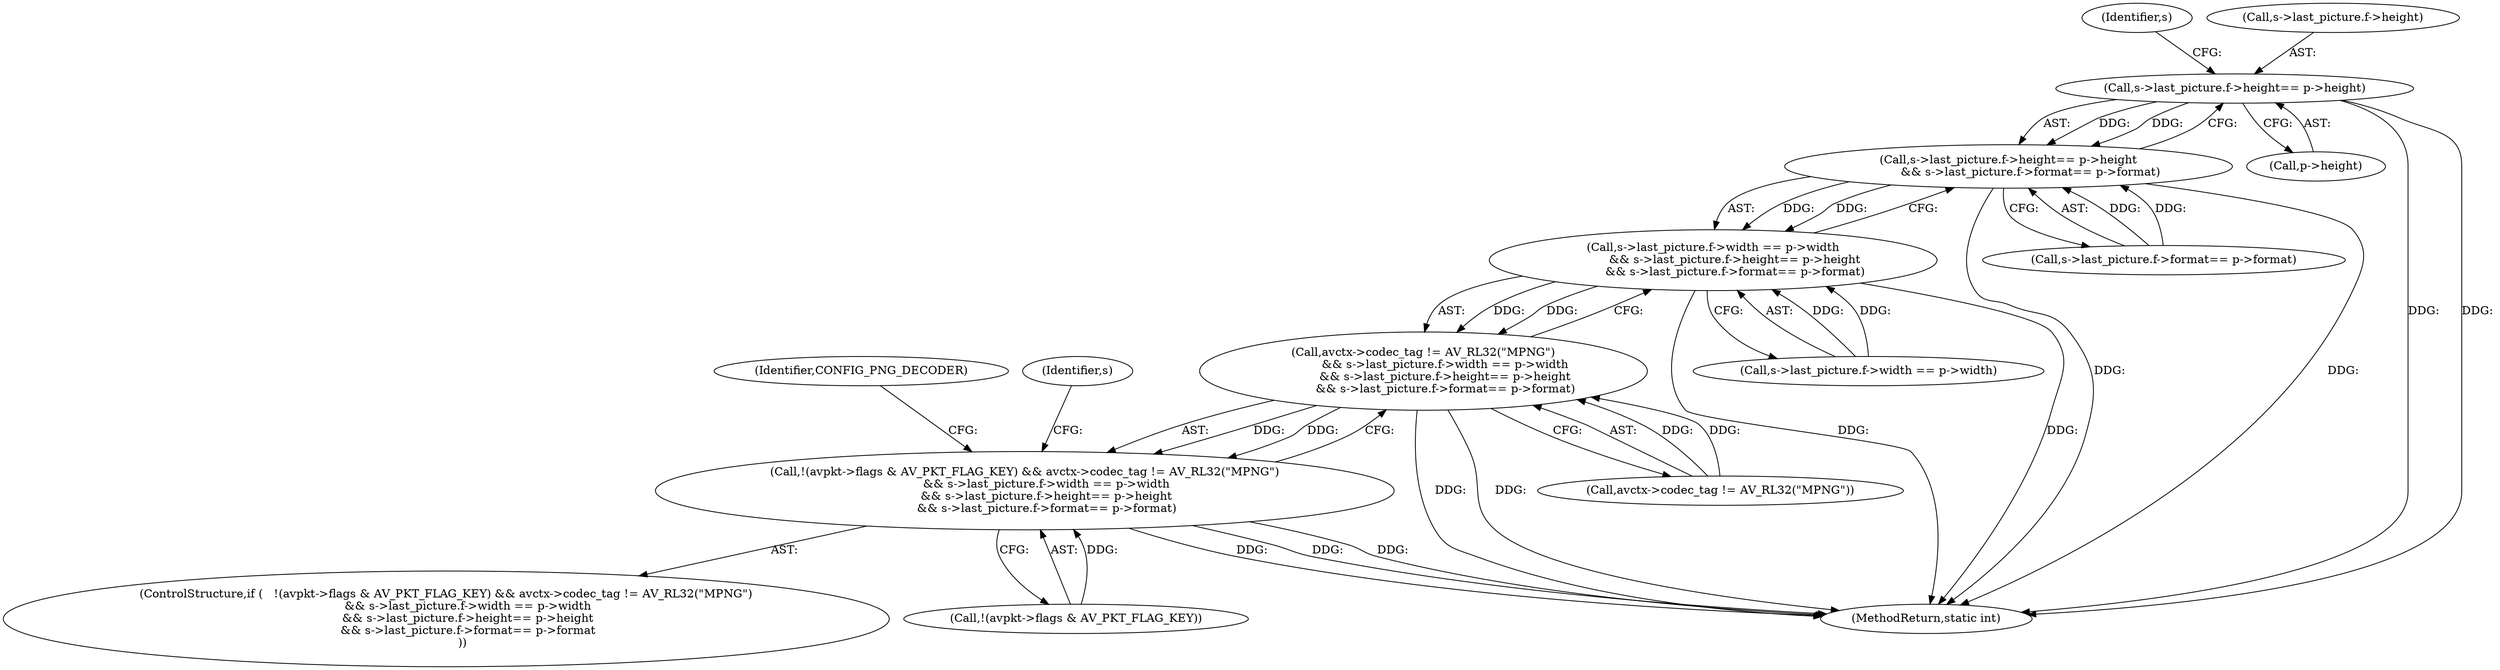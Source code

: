 digraph "0_FFmpeg_e477f09d0b3619f3d29173b2cd593e17e2d1978e@pointer" {
"1000733" [label="(Call,s->last_picture.f->height== p->height)"];
"1000732" [label="(Call,s->last_picture.f->height== p->height\n            && s->last_picture.f->format== p->format)"];
"1000720" [label="(Call,s->last_picture.f->width == p->width\n            && s->last_picture.f->height== p->height\n            && s->last_picture.f->format== p->format)"];
"1000713" [label="(Call,avctx->codec_tag != AV_RL32(\"MPNG\")\n            && s->last_picture.f->width == p->width\n            && s->last_picture.f->height== p->height\n            && s->last_picture.f->format== p->format)"];
"1000706" [label="(Call,!(avpkt->flags & AV_PKT_FLAG_KEY) && avctx->codec_tag != AV_RL32(\"MPNG\")\n            && s->last_picture.f->width == p->width\n            && s->last_picture.f->height== p->height\n            && s->last_picture.f->format== p->format)"];
"1000721" [label="(Call,s->last_picture.f->width == p->width)"];
"1000748" [label="(Identifier,s)"];
"1000720" [label="(Call,s->last_picture.f->width == p->width\n            && s->last_picture.f->height== p->height\n            && s->last_picture.f->format== p->format)"];
"1000705" [label="(ControlStructure,if (   !(avpkt->flags & AV_PKT_FLAG_KEY) && avctx->codec_tag != AV_RL32(\"MPNG\")\n            && s->last_picture.f->width == p->width\n            && s->last_picture.f->height== p->height\n            && s->last_picture.f->format== p->format\n         ))"];
"1000744" [label="(Call,s->last_picture.f->format== p->format)"];
"1000733" [label="(Call,s->last_picture.f->height== p->height)"];
"1000758" [label="(Identifier,CONFIG_PNG_DECODER)"];
"1000741" [label="(Call,p->height)"];
"1000828" [label="(MethodReturn,static int)"];
"1000706" [label="(Call,!(avpkt->flags & AV_PKT_FLAG_KEY) && avctx->codec_tag != AV_RL32(\"MPNG\")\n            && s->last_picture.f->width == p->width\n            && s->last_picture.f->height== p->height\n            && s->last_picture.f->format== p->format)"];
"1000713" [label="(Call,avctx->codec_tag != AV_RL32(\"MPNG\")\n            && s->last_picture.f->width == p->width\n            && s->last_picture.f->height== p->height\n            && s->last_picture.f->format== p->format)"];
"1000789" [label="(Identifier,s)"];
"1000734" [label="(Call,s->last_picture.f->height)"];
"1000714" [label="(Call,avctx->codec_tag != AV_RL32(\"MPNG\"))"];
"1000707" [label="(Call,!(avpkt->flags & AV_PKT_FLAG_KEY))"];
"1000732" [label="(Call,s->last_picture.f->height== p->height\n            && s->last_picture.f->format== p->format)"];
"1000733" -> "1000732"  [label="AST: "];
"1000733" -> "1000741"  [label="CFG: "];
"1000734" -> "1000733"  [label="AST: "];
"1000741" -> "1000733"  [label="AST: "];
"1000748" -> "1000733"  [label="CFG: "];
"1000732" -> "1000733"  [label="CFG: "];
"1000733" -> "1000828"  [label="DDG: "];
"1000733" -> "1000828"  [label="DDG: "];
"1000733" -> "1000732"  [label="DDG: "];
"1000733" -> "1000732"  [label="DDG: "];
"1000732" -> "1000720"  [label="AST: "];
"1000732" -> "1000744"  [label="CFG: "];
"1000744" -> "1000732"  [label="AST: "];
"1000720" -> "1000732"  [label="CFG: "];
"1000732" -> "1000828"  [label="DDG: "];
"1000732" -> "1000828"  [label="DDG: "];
"1000732" -> "1000720"  [label="DDG: "];
"1000732" -> "1000720"  [label="DDG: "];
"1000744" -> "1000732"  [label="DDG: "];
"1000744" -> "1000732"  [label="DDG: "];
"1000720" -> "1000713"  [label="AST: "];
"1000720" -> "1000721"  [label="CFG: "];
"1000721" -> "1000720"  [label="AST: "];
"1000713" -> "1000720"  [label="CFG: "];
"1000720" -> "1000828"  [label="DDG: "];
"1000720" -> "1000828"  [label="DDG: "];
"1000720" -> "1000713"  [label="DDG: "];
"1000720" -> "1000713"  [label="DDG: "];
"1000721" -> "1000720"  [label="DDG: "];
"1000721" -> "1000720"  [label="DDG: "];
"1000713" -> "1000706"  [label="AST: "];
"1000713" -> "1000714"  [label="CFG: "];
"1000714" -> "1000713"  [label="AST: "];
"1000706" -> "1000713"  [label="CFG: "];
"1000713" -> "1000828"  [label="DDG: "];
"1000713" -> "1000828"  [label="DDG: "];
"1000713" -> "1000706"  [label="DDG: "];
"1000713" -> "1000706"  [label="DDG: "];
"1000714" -> "1000713"  [label="DDG: "];
"1000714" -> "1000713"  [label="DDG: "];
"1000706" -> "1000705"  [label="AST: "];
"1000706" -> "1000707"  [label="CFG: "];
"1000707" -> "1000706"  [label="AST: "];
"1000758" -> "1000706"  [label="CFG: "];
"1000789" -> "1000706"  [label="CFG: "];
"1000706" -> "1000828"  [label="DDG: "];
"1000706" -> "1000828"  [label="DDG: "];
"1000706" -> "1000828"  [label="DDG: "];
"1000707" -> "1000706"  [label="DDG: "];
}
